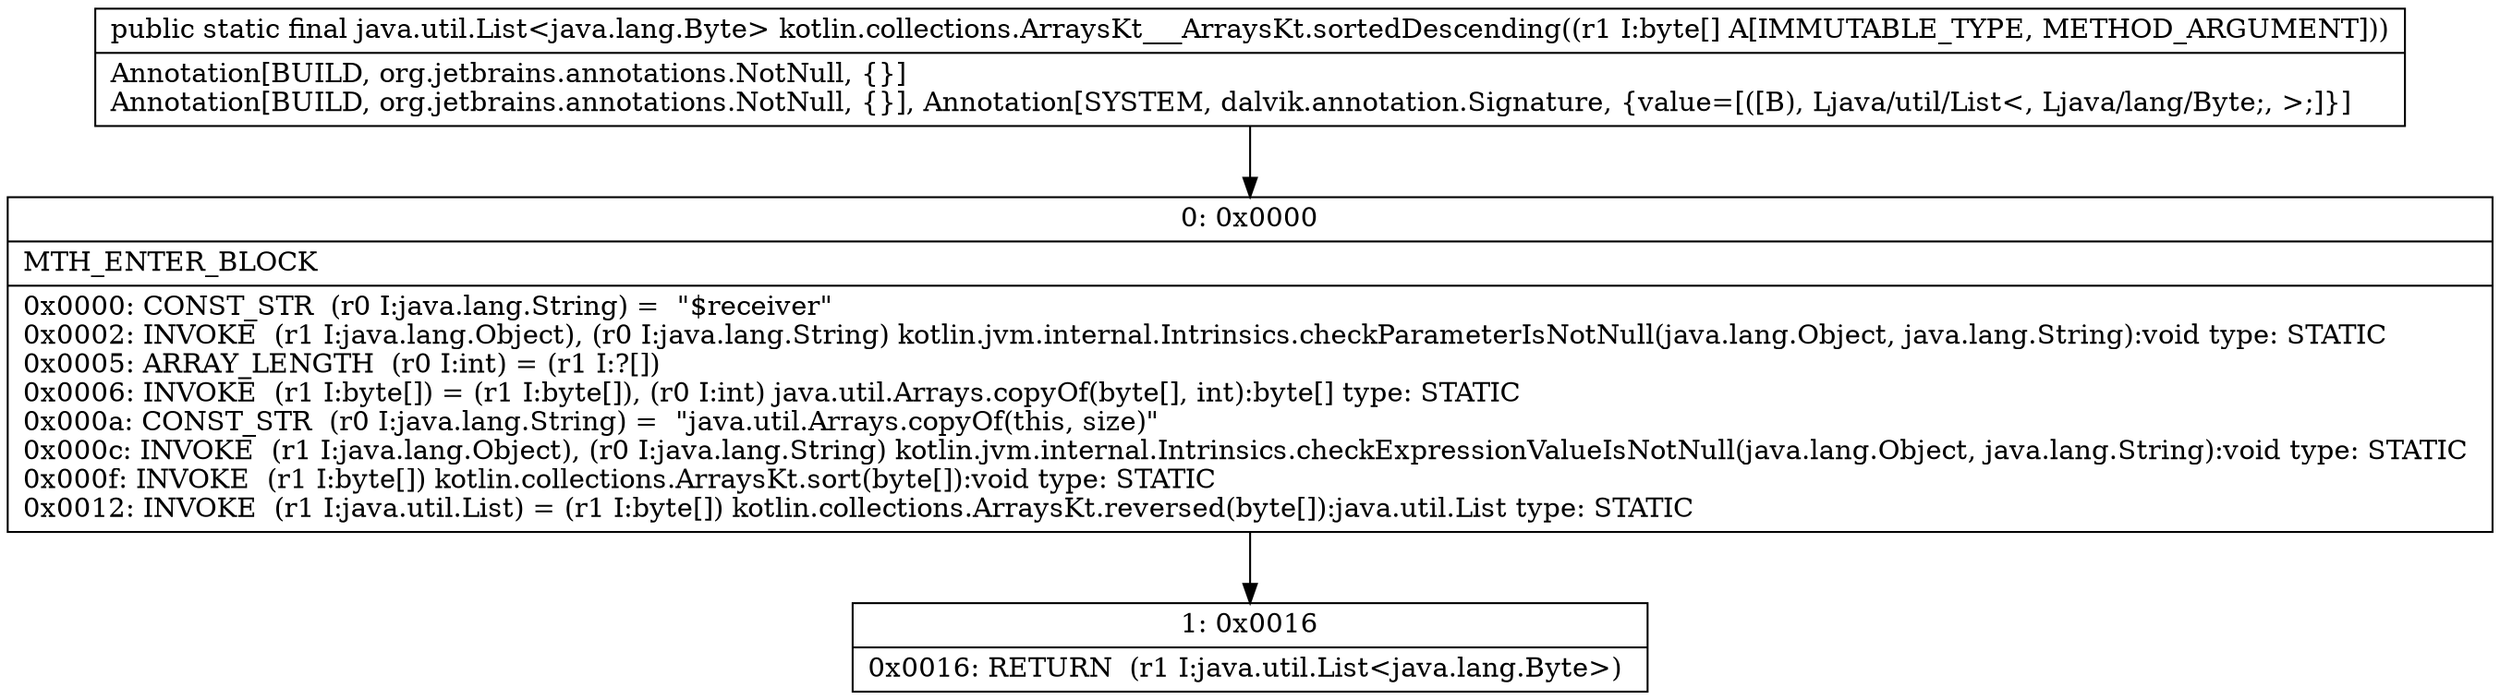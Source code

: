 digraph "CFG forkotlin.collections.ArraysKt___ArraysKt.sortedDescending([B)Ljava\/util\/List;" {
Node_0 [shape=record,label="{0\:\ 0x0000|MTH_ENTER_BLOCK\l|0x0000: CONST_STR  (r0 I:java.lang.String) =  \"$receiver\" \l0x0002: INVOKE  (r1 I:java.lang.Object), (r0 I:java.lang.String) kotlin.jvm.internal.Intrinsics.checkParameterIsNotNull(java.lang.Object, java.lang.String):void type: STATIC \l0x0005: ARRAY_LENGTH  (r0 I:int) = (r1 I:?[]) \l0x0006: INVOKE  (r1 I:byte[]) = (r1 I:byte[]), (r0 I:int) java.util.Arrays.copyOf(byte[], int):byte[] type: STATIC \l0x000a: CONST_STR  (r0 I:java.lang.String) =  \"java.util.Arrays.copyOf(this, size)\" \l0x000c: INVOKE  (r1 I:java.lang.Object), (r0 I:java.lang.String) kotlin.jvm.internal.Intrinsics.checkExpressionValueIsNotNull(java.lang.Object, java.lang.String):void type: STATIC \l0x000f: INVOKE  (r1 I:byte[]) kotlin.collections.ArraysKt.sort(byte[]):void type: STATIC \l0x0012: INVOKE  (r1 I:java.util.List) = (r1 I:byte[]) kotlin.collections.ArraysKt.reversed(byte[]):java.util.List type: STATIC \l}"];
Node_1 [shape=record,label="{1\:\ 0x0016|0x0016: RETURN  (r1 I:java.util.List\<java.lang.Byte\>) \l}"];
MethodNode[shape=record,label="{public static final java.util.List\<java.lang.Byte\> kotlin.collections.ArraysKt___ArraysKt.sortedDescending((r1 I:byte[] A[IMMUTABLE_TYPE, METHOD_ARGUMENT]))  | Annotation[BUILD, org.jetbrains.annotations.NotNull, \{\}]\lAnnotation[BUILD, org.jetbrains.annotations.NotNull, \{\}], Annotation[SYSTEM, dalvik.annotation.Signature, \{value=[([B), Ljava\/util\/List\<, Ljava\/lang\/Byte;, \>;]\}]\l}"];
MethodNode -> Node_0;
Node_0 -> Node_1;
}

